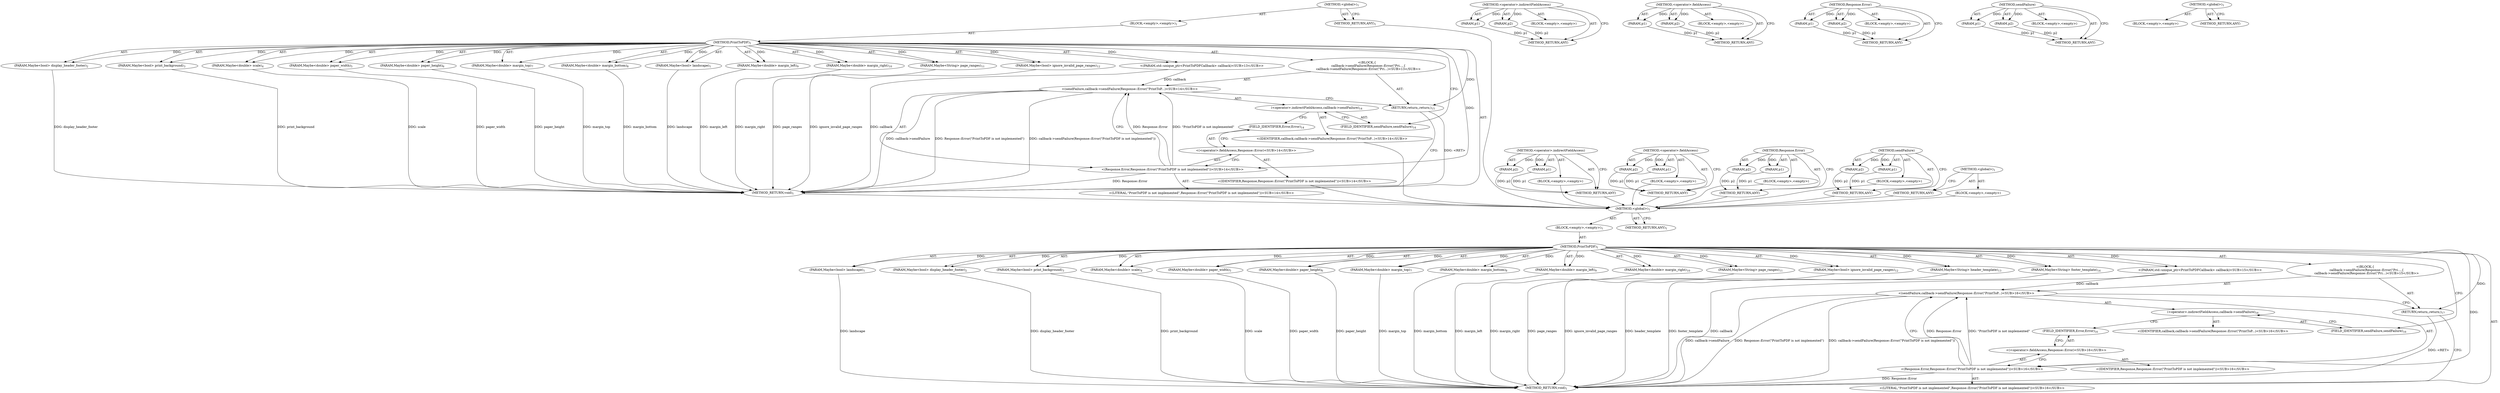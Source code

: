 digraph "&lt;global&gt;" {
vulnerable_6 [label=<(METHOD,&lt;global&gt;)<SUB>1</SUB>>];
vulnerable_7 [label=<(BLOCK,&lt;empty&gt;,&lt;empty&gt;)<SUB>1</SUB>>];
vulnerable_8 [label=<(METHOD,PrintToPDF)<SUB>1</SUB>>];
vulnerable_9 [label=<(PARAM,Maybe&lt;bool&gt; landscape)<SUB>1</SUB>>];
vulnerable_10 [label=<(PARAM,Maybe&lt;bool&gt; display_header_footer)<SUB>2</SUB>>];
vulnerable_11 [label=<(PARAM,Maybe&lt;bool&gt; print_background)<SUB>3</SUB>>];
vulnerable_12 [label=<(PARAM,Maybe&lt;double&gt; scale)<SUB>4</SUB>>];
vulnerable_13 [label=<(PARAM,Maybe&lt;double&gt; paper_width)<SUB>5</SUB>>];
vulnerable_14 [label=<(PARAM,Maybe&lt;double&gt; paper_height)<SUB>6</SUB>>];
vulnerable_15 [label=<(PARAM,Maybe&lt;double&gt; margin_top)<SUB>7</SUB>>];
vulnerable_16 [label=<(PARAM,Maybe&lt;double&gt; margin_bottom)<SUB>8</SUB>>];
vulnerable_17 [label=<(PARAM,Maybe&lt;double&gt; margin_left)<SUB>9</SUB>>];
vulnerable_18 [label=<(PARAM,Maybe&lt;double&gt; margin_right)<SUB>10</SUB>>];
vulnerable_19 [label=<(PARAM,Maybe&lt;String&gt; page_ranges)<SUB>11</SUB>>];
vulnerable_20 [label=<(PARAM,Maybe&lt;bool&gt; ignore_invalid_page_ranges)<SUB>12</SUB>>];
vulnerable_21 [label="<(PARAM,std::unique_ptr&lt;PrintToPDFCallback&gt; callback)<SUB>13</SUB>>"];
vulnerable_22 [label="<(BLOCK,{
   callback-&gt;sendFailure(Response::Error(&quot;Pri...,{
   callback-&gt;sendFailure(Response::Error(&quot;Pri...)<SUB>13</SUB>>"];
vulnerable_23 [label="<(sendFailure,callback-&gt;sendFailure(Response::Error(&quot;PrintToP...)<SUB>14</SUB>>"];
vulnerable_24 [label=<(&lt;operator&gt;.indirectFieldAccess,callback-&gt;sendFailure)<SUB>14</SUB>>];
vulnerable_25 [label="<(IDENTIFIER,callback,callback-&gt;sendFailure(Response::Error(&quot;PrintToP...)<SUB>14</SUB>>"];
vulnerable_26 [label=<(FIELD_IDENTIFIER,sendFailure,sendFailure)<SUB>14</SUB>>];
vulnerable_27 [label="<(Response.Error,Response::Error(&quot;PrintToPDF is not implemented&quot;))<SUB>14</SUB>>"];
vulnerable_28 [label="<(&lt;operator&gt;.fieldAccess,Response::Error)<SUB>14</SUB>>"];
vulnerable_29 [label="<(IDENTIFIER,Response,Response::Error(&quot;PrintToPDF is not implemented&quot;))<SUB>14</SUB>>"];
vulnerable_30 [label=<(FIELD_IDENTIFIER,Error,Error)<SUB>14</SUB>>];
vulnerable_31 [label="<(LITERAL,&quot;PrintToPDF is not implemented&quot;,Response::Error(&quot;PrintToPDF is not implemented&quot;))<SUB>14</SUB>>"];
vulnerable_32 [label=<(RETURN,return;,return;)<SUB>15</SUB>>];
vulnerable_33 [label=<(METHOD_RETURN,void)<SUB>1</SUB>>];
vulnerable_35 [label=<(METHOD_RETURN,ANY)<SUB>1</SUB>>];
vulnerable_63 [label=<(METHOD,&lt;operator&gt;.indirectFieldAccess)>];
vulnerable_64 [label=<(PARAM,p1)>];
vulnerable_65 [label=<(PARAM,p2)>];
vulnerable_66 [label=<(BLOCK,&lt;empty&gt;,&lt;empty&gt;)>];
vulnerable_67 [label=<(METHOD_RETURN,ANY)>];
vulnerable_73 [label=<(METHOD,&lt;operator&gt;.fieldAccess)>];
vulnerable_74 [label=<(PARAM,p1)>];
vulnerable_75 [label=<(PARAM,p2)>];
vulnerable_76 [label=<(BLOCK,&lt;empty&gt;,&lt;empty&gt;)>];
vulnerable_77 [label=<(METHOD_RETURN,ANY)>];
vulnerable_68 [label=<(METHOD,Response.Error)>];
vulnerable_69 [label=<(PARAM,p1)>];
vulnerable_70 [label=<(PARAM,p2)>];
vulnerable_71 [label=<(BLOCK,&lt;empty&gt;,&lt;empty&gt;)>];
vulnerable_72 [label=<(METHOD_RETURN,ANY)>];
vulnerable_58 [label=<(METHOD,sendFailure)>];
vulnerable_59 [label=<(PARAM,p1)>];
vulnerable_60 [label=<(PARAM,p2)>];
vulnerable_61 [label=<(BLOCK,&lt;empty&gt;,&lt;empty&gt;)>];
vulnerable_62 [label=<(METHOD_RETURN,ANY)>];
vulnerable_52 [label=<(METHOD,&lt;global&gt;)<SUB>1</SUB>>];
vulnerable_53 [label=<(BLOCK,&lt;empty&gt;,&lt;empty&gt;)>];
vulnerable_54 [label=<(METHOD_RETURN,ANY)>];
fixed_6 [label=<(METHOD,&lt;global&gt;)<SUB>1</SUB>>];
fixed_7 [label=<(BLOCK,&lt;empty&gt;,&lt;empty&gt;)<SUB>1</SUB>>];
fixed_8 [label=<(METHOD,PrintToPDF)<SUB>1</SUB>>];
fixed_9 [label=<(PARAM,Maybe&lt;bool&gt; landscape)<SUB>1</SUB>>];
fixed_10 [label=<(PARAM,Maybe&lt;bool&gt; display_header_footer)<SUB>2</SUB>>];
fixed_11 [label=<(PARAM,Maybe&lt;bool&gt; print_background)<SUB>3</SUB>>];
fixed_12 [label=<(PARAM,Maybe&lt;double&gt; scale)<SUB>4</SUB>>];
fixed_13 [label=<(PARAM,Maybe&lt;double&gt; paper_width)<SUB>5</SUB>>];
fixed_14 [label=<(PARAM,Maybe&lt;double&gt; paper_height)<SUB>6</SUB>>];
fixed_15 [label=<(PARAM,Maybe&lt;double&gt; margin_top)<SUB>7</SUB>>];
fixed_16 [label=<(PARAM,Maybe&lt;double&gt; margin_bottom)<SUB>8</SUB>>];
fixed_17 [label=<(PARAM,Maybe&lt;double&gt; margin_left)<SUB>9</SUB>>];
fixed_18 [label=<(PARAM,Maybe&lt;double&gt; margin_right)<SUB>10</SUB>>];
fixed_19 [label=<(PARAM,Maybe&lt;String&gt; page_ranges)<SUB>11</SUB>>];
fixed_20 [label=<(PARAM,Maybe&lt;bool&gt; ignore_invalid_page_ranges)<SUB>12</SUB>>];
fixed_21 [label=<(PARAM,Maybe&lt;String&gt; header_template)<SUB>13</SUB>>];
fixed_22 [label=<(PARAM,Maybe&lt;String&gt; footer_template)<SUB>14</SUB>>];
fixed_23 [label="<(PARAM,std::unique_ptr&lt;PrintToPDFCallback&gt; callback)<SUB>15</SUB>>"];
fixed_24 [label="<(BLOCK,{
   callback-&gt;sendFailure(Response::Error(&quot;Pri...,{
   callback-&gt;sendFailure(Response::Error(&quot;Pri...)<SUB>15</SUB>>"];
fixed_25 [label="<(sendFailure,callback-&gt;sendFailure(Response::Error(&quot;PrintToP...)<SUB>16</SUB>>"];
fixed_26 [label=<(&lt;operator&gt;.indirectFieldAccess,callback-&gt;sendFailure)<SUB>16</SUB>>];
fixed_27 [label="<(IDENTIFIER,callback,callback-&gt;sendFailure(Response::Error(&quot;PrintToP...)<SUB>16</SUB>>"];
fixed_28 [label=<(FIELD_IDENTIFIER,sendFailure,sendFailure)<SUB>16</SUB>>];
fixed_29 [label="<(Response.Error,Response::Error(&quot;PrintToPDF is not implemented&quot;))<SUB>16</SUB>>"];
fixed_30 [label="<(&lt;operator&gt;.fieldAccess,Response::Error)<SUB>16</SUB>>"];
fixed_31 [label="<(IDENTIFIER,Response,Response::Error(&quot;PrintToPDF is not implemented&quot;))<SUB>16</SUB>>"];
fixed_32 [label=<(FIELD_IDENTIFIER,Error,Error)<SUB>16</SUB>>];
fixed_33 [label="<(LITERAL,&quot;PrintToPDF is not implemented&quot;,Response::Error(&quot;PrintToPDF is not implemented&quot;))<SUB>16</SUB>>"];
fixed_34 [label=<(RETURN,return;,return;)<SUB>17</SUB>>];
fixed_35 [label=<(METHOD_RETURN,void)<SUB>1</SUB>>];
fixed_37 [label=<(METHOD_RETURN,ANY)<SUB>1</SUB>>];
fixed_65 [label=<(METHOD,&lt;operator&gt;.indirectFieldAccess)>];
fixed_66 [label=<(PARAM,p1)>];
fixed_67 [label=<(PARAM,p2)>];
fixed_68 [label=<(BLOCK,&lt;empty&gt;,&lt;empty&gt;)>];
fixed_69 [label=<(METHOD_RETURN,ANY)>];
fixed_75 [label=<(METHOD,&lt;operator&gt;.fieldAccess)>];
fixed_76 [label=<(PARAM,p1)>];
fixed_77 [label=<(PARAM,p2)>];
fixed_78 [label=<(BLOCK,&lt;empty&gt;,&lt;empty&gt;)>];
fixed_79 [label=<(METHOD_RETURN,ANY)>];
fixed_70 [label=<(METHOD,Response.Error)>];
fixed_71 [label=<(PARAM,p1)>];
fixed_72 [label=<(PARAM,p2)>];
fixed_73 [label=<(BLOCK,&lt;empty&gt;,&lt;empty&gt;)>];
fixed_74 [label=<(METHOD_RETURN,ANY)>];
fixed_60 [label=<(METHOD,sendFailure)>];
fixed_61 [label=<(PARAM,p1)>];
fixed_62 [label=<(PARAM,p2)>];
fixed_63 [label=<(BLOCK,&lt;empty&gt;,&lt;empty&gt;)>];
fixed_64 [label=<(METHOD_RETURN,ANY)>];
fixed_54 [label=<(METHOD,&lt;global&gt;)<SUB>1</SUB>>];
fixed_55 [label=<(BLOCK,&lt;empty&gt;,&lt;empty&gt;)>];
fixed_56 [label=<(METHOD_RETURN,ANY)>];
vulnerable_6 -> vulnerable_7  [key=0, label="AST: "];
vulnerable_6 -> vulnerable_35  [key=0, label="AST: "];
vulnerable_6 -> vulnerable_35  [key=1, label="CFG: "];
vulnerable_7 -> vulnerable_8  [key=0, label="AST: "];
vulnerable_8 -> vulnerable_9  [key=0, label="AST: "];
vulnerable_8 -> vulnerable_9  [key=1, label="DDG: "];
vulnerable_8 -> vulnerable_10  [key=0, label="AST: "];
vulnerable_8 -> vulnerable_10  [key=1, label="DDG: "];
vulnerable_8 -> vulnerable_11  [key=0, label="AST: "];
vulnerable_8 -> vulnerable_11  [key=1, label="DDG: "];
vulnerable_8 -> vulnerable_12  [key=0, label="AST: "];
vulnerable_8 -> vulnerable_12  [key=1, label="DDG: "];
vulnerable_8 -> vulnerable_13  [key=0, label="AST: "];
vulnerable_8 -> vulnerable_13  [key=1, label="DDG: "];
vulnerable_8 -> vulnerable_14  [key=0, label="AST: "];
vulnerable_8 -> vulnerable_14  [key=1, label="DDG: "];
vulnerable_8 -> vulnerable_15  [key=0, label="AST: "];
vulnerable_8 -> vulnerable_15  [key=1, label="DDG: "];
vulnerable_8 -> vulnerable_16  [key=0, label="AST: "];
vulnerable_8 -> vulnerable_16  [key=1, label="DDG: "];
vulnerable_8 -> vulnerable_17  [key=0, label="AST: "];
vulnerable_8 -> vulnerable_17  [key=1, label="DDG: "];
vulnerable_8 -> vulnerable_18  [key=0, label="AST: "];
vulnerable_8 -> vulnerable_18  [key=1, label="DDG: "];
vulnerable_8 -> vulnerable_19  [key=0, label="AST: "];
vulnerable_8 -> vulnerable_19  [key=1, label="DDG: "];
vulnerable_8 -> vulnerable_20  [key=0, label="AST: "];
vulnerable_8 -> vulnerable_20  [key=1, label="DDG: "];
vulnerable_8 -> vulnerable_21  [key=0, label="AST: "];
vulnerable_8 -> vulnerable_21  [key=1, label="DDG: "];
vulnerable_8 -> vulnerable_22  [key=0, label="AST: "];
vulnerable_8 -> vulnerable_33  [key=0, label="AST: "];
vulnerable_8 -> vulnerable_26  [key=0, label="CFG: "];
vulnerable_8 -> vulnerable_32  [key=0, label="DDG: "];
vulnerable_8 -> vulnerable_27  [key=0, label="DDG: "];
vulnerable_9 -> vulnerable_33  [key=0, label="DDG: landscape"];
vulnerable_10 -> vulnerable_33  [key=0, label="DDG: display_header_footer"];
vulnerable_11 -> vulnerable_33  [key=0, label="DDG: print_background"];
vulnerable_12 -> vulnerable_33  [key=0, label="DDG: scale"];
vulnerable_13 -> vulnerable_33  [key=0, label="DDG: paper_width"];
vulnerable_14 -> vulnerable_33  [key=0, label="DDG: paper_height"];
vulnerable_15 -> vulnerable_33  [key=0, label="DDG: margin_top"];
vulnerable_16 -> vulnerable_33  [key=0, label="DDG: margin_bottom"];
vulnerable_17 -> vulnerable_33  [key=0, label="DDG: margin_left"];
vulnerable_18 -> vulnerable_33  [key=0, label="DDG: margin_right"];
vulnerable_19 -> vulnerable_33  [key=0, label="DDG: page_ranges"];
vulnerable_20 -> vulnerable_33  [key=0, label="DDG: ignore_invalid_page_ranges"];
vulnerable_21 -> vulnerable_33  [key=0, label="DDG: callback"];
vulnerable_21 -> vulnerable_23  [key=0, label="DDG: callback"];
vulnerable_22 -> vulnerable_23  [key=0, label="AST: "];
vulnerable_22 -> vulnerable_32  [key=0, label="AST: "];
vulnerable_23 -> vulnerable_24  [key=0, label="AST: "];
vulnerable_23 -> vulnerable_27  [key=0, label="AST: "];
vulnerable_23 -> vulnerable_32  [key=0, label="CFG: "];
vulnerable_23 -> vulnerable_33  [key=0, label="DDG: callback-&gt;sendFailure"];
vulnerable_23 -> vulnerable_33  [key=1, label="DDG: Response::Error(&quot;PrintToPDF is not implemented&quot;)"];
vulnerable_23 -> vulnerable_33  [key=2, label="DDG: callback-&gt;sendFailure(Response::Error(&quot;PrintToPDF is not implemented&quot;))"];
vulnerable_24 -> vulnerable_25  [key=0, label="AST: "];
vulnerable_24 -> vulnerable_26  [key=0, label="AST: "];
vulnerable_24 -> vulnerable_30  [key=0, label="CFG: "];
vulnerable_25 -> fixed_6  [key=0];
vulnerable_26 -> vulnerable_24  [key=0, label="CFG: "];
vulnerable_27 -> vulnerable_28  [key=0, label="AST: "];
vulnerable_27 -> vulnerable_31  [key=0, label="AST: "];
vulnerable_27 -> vulnerable_23  [key=0, label="CFG: "];
vulnerable_27 -> vulnerable_23  [key=1, label="DDG: Response::Error"];
vulnerable_27 -> vulnerable_23  [key=2, label="DDG: &quot;PrintToPDF is not implemented&quot;"];
vulnerable_27 -> vulnerable_33  [key=0, label="DDG: Response::Error"];
vulnerable_28 -> vulnerable_29  [key=0, label="AST: "];
vulnerable_28 -> vulnerable_30  [key=0, label="AST: "];
vulnerable_28 -> vulnerable_27  [key=0, label="CFG: "];
vulnerable_29 -> fixed_6  [key=0];
vulnerable_30 -> vulnerable_28  [key=0, label="CFG: "];
vulnerable_31 -> fixed_6  [key=0];
vulnerable_32 -> vulnerable_33  [key=0, label="CFG: "];
vulnerable_32 -> vulnerable_33  [key=1, label="DDG: &lt;RET&gt;"];
vulnerable_33 -> fixed_6  [key=0];
vulnerable_35 -> fixed_6  [key=0];
vulnerable_63 -> vulnerable_64  [key=0, label="AST: "];
vulnerable_63 -> vulnerable_64  [key=1, label="DDG: "];
vulnerable_63 -> vulnerable_66  [key=0, label="AST: "];
vulnerable_63 -> vulnerable_65  [key=0, label="AST: "];
vulnerable_63 -> vulnerable_65  [key=1, label="DDG: "];
vulnerable_63 -> vulnerable_67  [key=0, label="AST: "];
vulnerable_63 -> vulnerable_67  [key=1, label="CFG: "];
vulnerable_64 -> vulnerable_67  [key=0, label="DDG: p1"];
vulnerable_65 -> vulnerable_67  [key=0, label="DDG: p2"];
vulnerable_66 -> fixed_6  [key=0];
vulnerable_67 -> fixed_6  [key=0];
vulnerable_73 -> vulnerable_74  [key=0, label="AST: "];
vulnerable_73 -> vulnerable_74  [key=1, label="DDG: "];
vulnerable_73 -> vulnerable_76  [key=0, label="AST: "];
vulnerable_73 -> vulnerable_75  [key=0, label="AST: "];
vulnerable_73 -> vulnerable_75  [key=1, label="DDG: "];
vulnerable_73 -> vulnerable_77  [key=0, label="AST: "];
vulnerable_73 -> vulnerable_77  [key=1, label="CFG: "];
vulnerable_74 -> vulnerable_77  [key=0, label="DDG: p1"];
vulnerable_75 -> vulnerable_77  [key=0, label="DDG: p2"];
vulnerable_76 -> fixed_6  [key=0];
vulnerable_77 -> fixed_6  [key=0];
vulnerable_68 -> vulnerable_69  [key=0, label="AST: "];
vulnerable_68 -> vulnerable_69  [key=1, label="DDG: "];
vulnerable_68 -> vulnerable_71  [key=0, label="AST: "];
vulnerable_68 -> vulnerable_70  [key=0, label="AST: "];
vulnerable_68 -> vulnerable_70  [key=1, label="DDG: "];
vulnerable_68 -> vulnerable_72  [key=0, label="AST: "];
vulnerable_68 -> vulnerable_72  [key=1, label="CFG: "];
vulnerable_69 -> vulnerable_72  [key=0, label="DDG: p1"];
vulnerable_70 -> vulnerable_72  [key=0, label="DDG: p2"];
vulnerable_71 -> fixed_6  [key=0];
vulnerable_72 -> fixed_6  [key=0];
vulnerable_58 -> vulnerable_59  [key=0, label="AST: "];
vulnerable_58 -> vulnerable_59  [key=1, label="DDG: "];
vulnerable_58 -> vulnerable_61  [key=0, label="AST: "];
vulnerable_58 -> vulnerable_60  [key=0, label="AST: "];
vulnerable_58 -> vulnerable_60  [key=1, label="DDG: "];
vulnerable_58 -> vulnerable_62  [key=0, label="AST: "];
vulnerable_58 -> vulnerable_62  [key=1, label="CFG: "];
vulnerable_59 -> vulnerable_62  [key=0, label="DDG: p1"];
vulnerable_60 -> vulnerable_62  [key=0, label="DDG: p2"];
vulnerable_61 -> fixed_6  [key=0];
vulnerable_62 -> fixed_6  [key=0];
vulnerable_52 -> vulnerable_53  [key=0, label="AST: "];
vulnerable_52 -> vulnerable_54  [key=0, label="AST: "];
vulnerable_52 -> vulnerable_54  [key=1, label="CFG: "];
vulnerable_53 -> fixed_6  [key=0];
vulnerable_54 -> fixed_6  [key=0];
fixed_6 -> fixed_7  [key=0, label="AST: "];
fixed_6 -> fixed_37  [key=0, label="AST: "];
fixed_6 -> fixed_37  [key=1, label="CFG: "];
fixed_7 -> fixed_8  [key=0, label="AST: "];
fixed_8 -> fixed_9  [key=0, label="AST: "];
fixed_8 -> fixed_9  [key=1, label="DDG: "];
fixed_8 -> fixed_10  [key=0, label="AST: "];
fixed_8 -> fixed_10  [key=1, label="DDG: "];
fixed_8 -> fixed_11  [key=0, label="AST: "];
fixed_8 -> fixed_11  [key=1, label="DDG: "];
fixed_8 -> fixed_12  [key=0, label="AST: "];
fixed_8 -> fixed_12  [key=1, label="DDG: "];
fixed_8 -> fixed_13  [key=0, label="AST: "];
fixed_8 -> fixed_13  [key=1, label="DDG: "];
fixed_8 -> fixed_14  [key=0, label="AST: "];
fixed_8 -> fixed_14  [key=1, label="DDG: "];
fixed_8 -> fixed_15  [key=0, label="AST: "];
fixed_8 -> fixed_15  [key=1, label="DDG: "];
fixed_8 -> fixed_16  [key=0, label="AST: "];
fixed_8 -> fixed_16  [key=1, label="DDG: "];
fixed_8 -> fixed_17  [key=0, label="AST: "];
fixed_8 -> fixed_17  [key=1, label="DDG: "];
fixed_8 -> fixed_18  [key=0, label="AST: "];
fixed_8 -> fixed_18  [key=1, label="DDG: "];
fixed_8 -> fixed_19  [key=0, label="AST: "];
fixed_8 -> fixed_19  [key=1, label="DDG: "];
fixed_8 -> fixed_20  [key=0, label="AST: "];
fixed_8 -> fixed_20  [key=1, label="DDG: "];
fixed_8 -> fixed_21  [key=0, label="AST: "];
fixed_8 -> fixed_21  [key=1, label="DDG: "];
fixed_8 -> fixed_22  [key=0, label="AST: "];
fixed_8 -> fixed_22  [key=1, label="DDG: "];
fixed_8 -> fixed_23  [key=0, label="AST: "];
fixed_8 -> fixed_23  [key=1, label="DDG: "];
fixed_8 -> fixed_24  [key=0, label="AST: "];
fixed_8 -> fixed_35  [key=0, label="AST: "];
fixed_8 -> fixed_28  [key=0, label="CFG: "];
fixed_8 -> fixed_34  [key=0, label="DDG: "];
fixed_8 -> fixed_29  [key=0, label="DDG: "];
fixed_9 -> fixed_35  [key=0, label="DDG: landscape"];
fixed_10 -> fixed_35  [key=0, label="DDG: display_header_footer"];
fixed_11 -> fixed_35  [key=0, label="DDG: print_background"];
fixed_12 -> fixed_35  [key=0, label="DDG: scale"];
fixed_13 -> fixed_35  [key=0, label="DDG: paper_width"];
fixed_14 -> fixed_35  [key=0, label="DDG: paper_height"];
fixed_15 -> fixed_35  [key=0, label="DDG: margin_top"];
fixed_16 -> fixed_35  [key=0, label="DDG: margin_bottom"];
fixed_17 -> fixed_35  [key=0, label="DDG: margin_left"];
fixed_18 -> fixed_35  [key=0, label="DDG: margin_right"];
fixed_19 -> fixed_35  [key=0, label="DDG: page_ranges"];
fixed_20 -> fixed_35  [key=0, label="DDG: ignore_invalid_page_ranges"];
fixed_21 -> fixed_35  [key=0, label="DDG: header_template"];
fixed_22 -> fixed_35  [key=0, label="DDG: footer_template"];
fixed_23 -> fixed_35  [key=0, label="DDG: callback"];
fixed_23 -> fixed_25  [key=0, label="DDG: callback"];
fixed_24 -> fixed_25  [key=0, label="AST: "];
fixed_24 -> fixed_34  [key=0, label="AST: "];
fixed_25 -> fixed_26  [key=0, label="AST: "];
fixed_25 -> fixed_29  [key=0, label="AST: "];
fixed_25 -> fixed_34  [key=0, label="CFG: "];
fixed_25 -> fixed_35  [key=0, label="DDG: callback-&gt;sendFailure"];
fixed_25 -> fixed_35  [key=1, label="DDG: Response::Error(&quot;PrintToPDF is not implemented&quot;)"];
fixed_25 -> fixed_35  [key=2, label="DDG: callback-&gt;sendFailure(Response::Error(&quot;PrintToPDF is not implemented&quot;))"];
fixed_26 -> fixed_27  [key=0, label="AST: "];
fixed_26 -> fixed_28  [key=0, label="AST: "];
fixed_26 -> fixed_32  [key=0, label="CFG: "];
fixed_28 -> fixed_26  [key=0, label="CFG: "];
fixed_29 -> fixed_30  [key=0, label="AST: "];
fixed_29 -> fixed_33  [key=0, label="AST: "];
fixed_29 -> fixed_25  [key=0, label="CFG: "];
fixed_29 -> fixed_25  [key=1, label="DDG: Response::Error"];
fixed_29 -> fixed_25  [key=2, label="DDG: &quot;PrintToPDF is not implemented&quot;"];
fixed_29 -> fixed_35  [key=0, label="DDG: Response::Error"];
fixed_30 -> fixed_31  [key=0, label="AST: "];
fixed_30 -> fixed_32  [key=0, label="AST: "];
fixed_30 -> fixed_29  [key=0, label="CFG: "];
fixed_32 -> fixed_30  [key=0, label="CFG: "];
fixed_34 -> fixed_35  [key=0, label="CFG: "];
fixed_34 -> fixed_35  [key=1, label="DDG: &lt;RET&gt;"];
fixed_65 -> fixed_66  [key=0, label="AST: "];
fixed_65 -> fixed_66  [key=1, label="DDG: "];
fixed_65 -> fixed_68  [key=0, label="AST: "];
fixed_65 -> fixed_67  [key=0, label="AST: "];
fixed_65 -> fixed_67  [key=1, label="DDG: "];
fixed_65 -> fixed_69  [key=0, label="AST: "];
fixed_65 -> fixed_69  [key=1, label="CFG: "];
fixed_66 -> fixed_69  [key=0, label="DDG: p1"];
fixed_67 -> fixed_69  [key=0, label="DDG: p2"];
fixed_75 -> fixed_76  [key=0, label="AST: "];
fixed_75 -> fixed_76  [key=1, label="DDG: "];
fixed_75 -> fixed_78  [key=0, label="AST: "];
fixed_75 -> fixed_77  [key=0, label="AST: "];
fixed_75 -> fixed_77  [key=1, label="DDG: "];
fixed_75 -> fixed_79  [key=0, label="AST: "];
fixed_75 -> fixed_79  [key=1, label="CFG: "];
fixed_76 -> fixed_79  [key=0, label="DDG: p1"];
fixed_77 -> fixed_79  [key=0, label="DDG: p2"];
fixed_70 -> fixed_71  [key=0, label="AST: "];
fixed_70 -> fixed_71  [key=1, label="DDG: "];
fixed_70 -> fixed_73  [key=0, label="AST: "];
fixed_70 -> fixed_72  [key=0, label="AST: "];
fixed_70 -> fixed_72  [key=1, label="DDG: "];
fixed_70 -> fixed_74  [key=0, label="AST: "];
fixed_70 -> fixed_74  [key=1, label="CFG: "];
fixed_71 -> fixed_74  [key=0, label="DDG: p1"];
fixed_72 -> fixed_74  [key=0, label="DDG: p2"];
fixed_60 -> fixed_61  [key=0, label="AST: "];
fixed_60 -> fixed_61  [key=1, label="DDG: "];
fixed_60 -> fixed_63  [key=0, label="AST: "];
fixed_60 -> fixed_62  [key=0, label="AST: "];
fixed_60 -> fixed_62  [key=1, label="DDG: "];
fixed_60 -> fixed_64  [key=0, label="AST: "];
fixed_60 -> fixed_64  [key=1, label="CFG: "];
fixed_61 -> fixed_64  [key=0, label="DDG: p1"];
fixed_62 -> fixed_64  [key=0, label="DDG: p2"];
fixed_54 -> fixed_55  [key=0, label="AST: "];
fixed_54 -> fixed_56  [key=0, label="AST: "];
fixed_54 -> fixed_56  [key=1, label="CFG: "];
}
